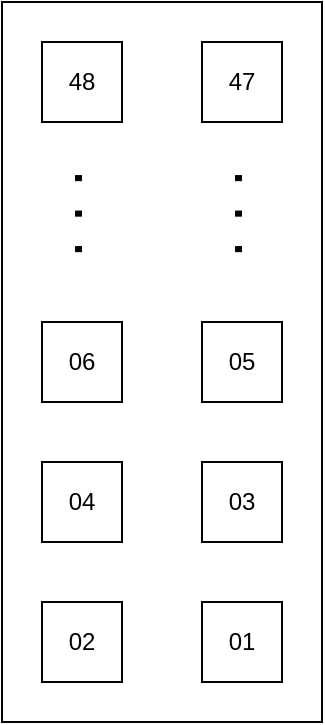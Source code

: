 <mxfile version="12.1.4" type="device" pages="1"><diagram id="aKOj_KjDdamx_cSEChgV" name="Page-1"><mxGraphModel dx="739" dy="657" grid="1" gridSize="10" guides="1" tooltips="1" connect="1" arrows="1" fold="1" page="1" pageScale="1" pageWidth="850" pageHeight="1100" math="0" shadow="0"><root><mxCell id="0"/><mxCell id="1" parent="0"/><mxCell id="KeKDzpX5XJV048HNbCK9-1" value="" style="rounded=0;whiteSpace=wrap;html=1;" vertex="1" parent="1"><mxGeometry x="160" y="40" width="160" height="360" as="geometry"/></mxCell><mxCell id="KeKDzpX5XJV048HNbCK9-2" value="01" style="rounded=0;whiteSpace=wrap;html=1;" vertex="1" parent="1"><mxGeometry x="260" y="340" width="40" height="40" as="geometry"/></mxCell><mxCell id="KeKDzpX5XJV048HNbCK9-3" value="02" style="rounded=0;whiteSpace=wrap;html=1;" vertex="1" parent="1"><mxGeometry x="180" y="340" width="40" height="40" as="geometry"/></mxCell><mxCell id="KeKDzpX5XJV048HNbCK9-4" value="03" style="rounded=0;whiteSpace=wrap;html=1;" vertex="1" parent="1"><mxGeometry x="260" y="270" width="40" height="40" as="geometry"/></mxCell><mxCell id="KeKDzpX5XJV048HNbCK9-5" value="04" style="rounded=0;whiteSpace=wrap;html=1;" vertex="1" parent="1"><mxGeometry x="180" y="270" width="40" height="40" as="geometry"/></mxCell><mxCell id="KeKDzpX5XJV048HNbCK9-6" value="05" style="rounded=0;whiteSpace=wrap;html=1;" vertex="1" parent="1"><mxGeometry x="260" y="200" width="40" height="40" as="geometry"/></mxCell><mxCell id="KeKDzpX5XJV048HNbCK9-7" value="06" style="rounded=0;whiteSpace=wrap;html=1;" vertex="1" parent="1"><mxGeometry x="180" y="200" width="40" height="40" as="geometry"/></mxCell><mxCell id="KeKDzpX5XJV048HNbCK9-8" value="47" style="rounded=0;whiteSpace=wrap;html=1;" vertex="1" parent="1"><mxGeometry x="260" y="60" width="40" height="40" as="geometry"/></mxCell><mxCell id="KeKDzpX5XJV048HNbCK9-9" value="48" style="rounded=0;whiteSpace=wrap;html=1;" vertex="1" parent="1"><mxGeometry x="180" y="60" width="40" height="40" as="geometry"/></mxCell><mxCell id="KeKDzpX5XJV048HNbCK9-10" value=". . ." style="text;html=1;resizable=0;points=[];autosize=1;align=left;verticalAlign=bottom;spacingTop=-4;fontSize=32;horizontal=0;" vertex="1" parent="1"><mxGeometry x="180" y="150" width="30" height="20" as="geometry"/></mxCell><mxCell id="KeKDzpX5XJV048HNbCK9-11" value=". . ." style="text;html=1;resizable=0;points=[];autosize=1;align=left;verticalAlign=bottom;spacingTop=-4;fontSize=32;horizontal=0;" vertex="1" parent="1"><mxGeometry x="260" y="150" width="30" height="20" as="geometry"/></mxCell></root></mxGraphModel></diagram></mxfile>